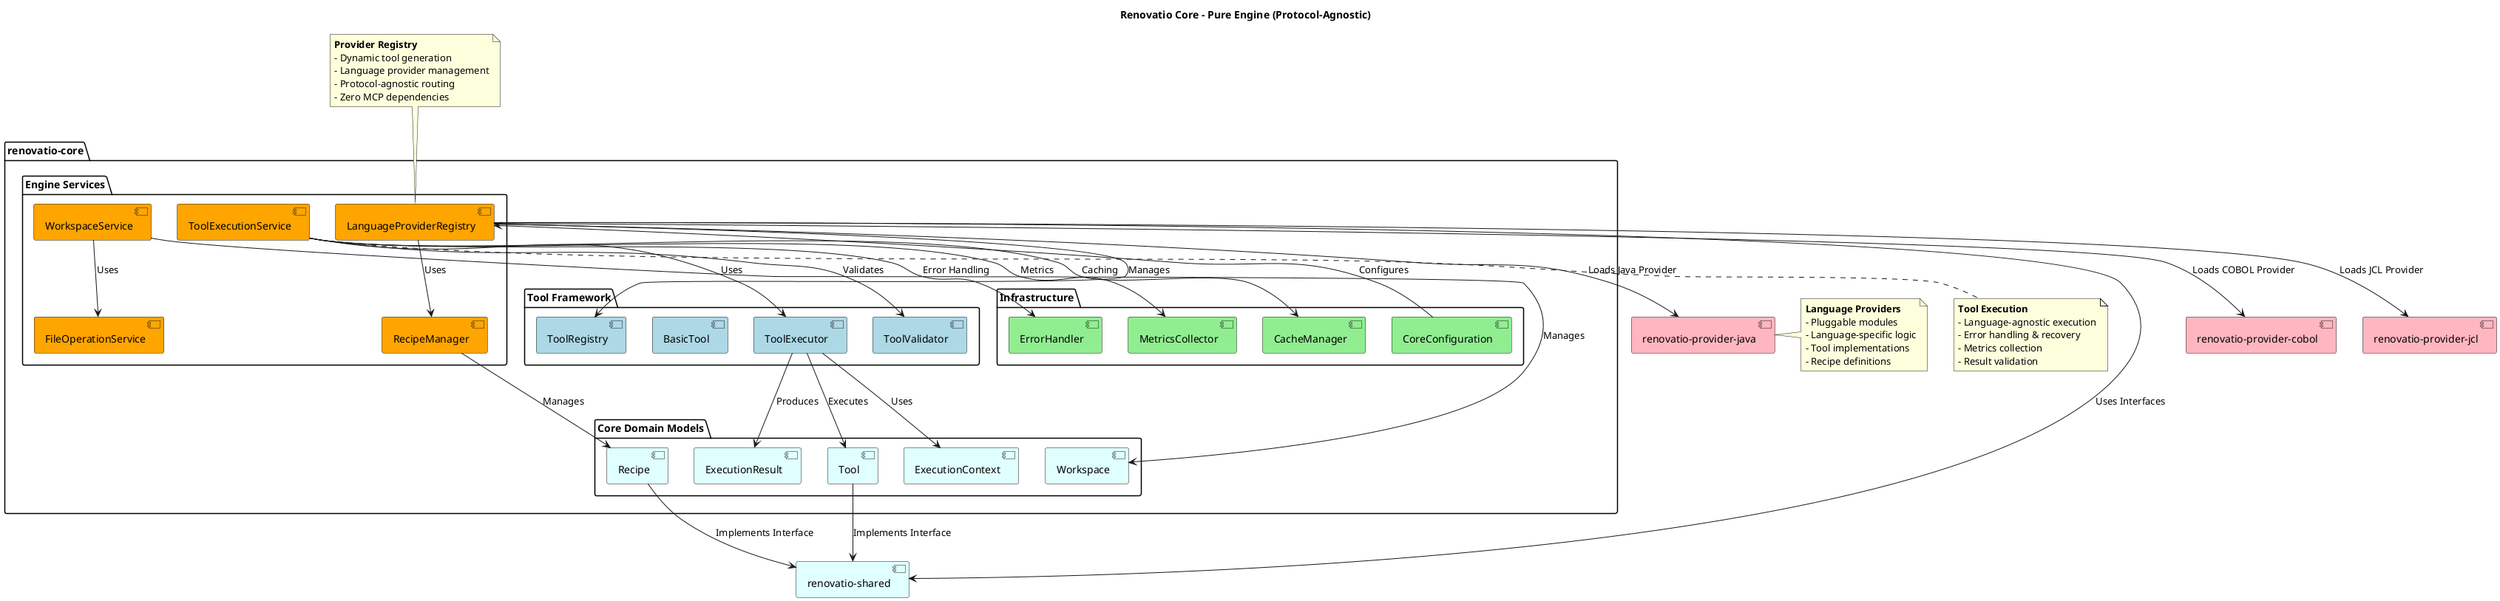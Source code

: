 @startuml
' renovatio-core Component Diagram

title Renovatio Core - Pure Engine (Protocol-Agnostic)

package "renovatio-core" {
  
  ' Core Engine Services
  package "Engine Services" {
    [LanguageProviderRegistry] #Orange
    [ToolExecutionService] #Orange
    [RecipeManager] #Orange
    [WorkspaceService] #Orange
    [FileOperationService] #Orange
  }
  
  ' Domain Models
  package "Core Domain Models" {
    [Tool] #LightCyan
    [Recipe] #LightCyan
    [Workspace] #LightCyan
    [ExecutionContext] #LightCyan
    [ExecutionResult] #LightCyan
  }
  
  ' Tool Abstractions
  package "Tool Framework" {
    [ToolRegistry] #LightBlue
    [ToolExecutor] #LightBlue
    [BasicTool] #LightBlue
    [ToolValidator] #LightBlue
  }
  
  ' Configuration & Infrastructure
  package "Infrastructure" {
    [CoreConfiguration] #LightGreen
    [ErrorHandler] #LightGreen
    [MetricsCollector] #LightGreen
    [CacheManager] #LightGreen
  }
}

' External dependencies
[renovatio-shared] #LightCyan
[renovatio-provider-java] #LightPink
[renovatio-provider-cobol] #LightPink
[renovatio-provider-jcl] #LightPink

' Core engine internal connections
LanguageProviderRegistry --> ToolRegistry : Manages
LanguageProviderRegistry --> RecipeManager : Uses
ToolExecutionService --> ToolExecutor : Uses
ToolExecutionService --> ToolValidator : Validates
ToolExecutor --> Tool : Executes
ToolExecutor --> ExecutionContext : Uses
ToolExecutor --> ExecutionResult : Produces
WorkspaceService --> Workspace : Manages
WorkspaceService --> FileOperationService : Uses
RecipeManager --> Recipe : Manages

' Infrastructure connections
ToolExecutionService --> ErrorHandler : Error Handling
ToolExecutionService --> MetricsCollector : Metrics
ToolExecutionService --> CacheManager : Caching
CoreConfiguration --> LanguageProviderRegistry : Configures

' External connections
LanguageProviderRegistry --> [renovatio-shared] : Uses Interfaces
LanguageProviderRegistry --> [renovatio-provider-java] : Loads Java Provider
LanguageProviderRegistry --> [renovatio-provider-cobol] : Loads COBOL Provider
LanguageProviderRegistry --> [renovatio-provider-jcl] : Loads JCL Provider
Tool --> [renovatio-shared] : Implements Interface
Recipe --> [renovatio-shared] : Implements Interface

note top of LanguageProviderRegistry
  **Provider Registry**
  - Dynamic tool generation
  - Language provider management
  - Protocol-agnostic routing
  - Zero MCP dependencies
end note

note bottom of ToolExecutionService
  **Tool Execution**
  - Language-agnostic execution
  - Error handling & recovery
  - Metrics collection
  - Result validation
end note

note right of [renovatio-provider-java]
  **Language Providers**
  - Pluggable modules
  - Language-specific logic
  - Tool implementations
  - Recipe definitions
end note

@enduml